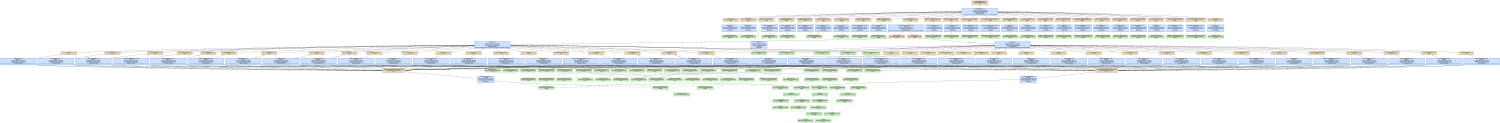 digraph DreamCatcher {
   size = "10.000000,8.500000";
   concentrate = false;

   node [ shape = box, style = filled, color = "0.3 0.5 0.6", fillcolor = "0.3 0.2 0.9", fontname = "Monaco", fontsize = "9" ];
   n00001 [ label = "Release/DreamCatcher.app\n1fcf1aed775b368f0cd5bf24de082191\nMissing", color = "0.1 0.5 0.5", fillcolor = "0.1 0.2 0.9", peripheries = 3 ];
   n00002 [ label = "Contents/Info.plist\nc8097ae70e8dcc18cbabd965fe4af13e\nMissing", color = "0.1 0.5 0.5", fillcolor = "0.1 0.2 0.9" ];
   n00003 [ label = "DreamCatcher.build/Info.plist\n000000004470a344000000000000084d\nUpToDate" ];
   n00004 [ label = "Contents/PkgInfo\n1898711c08ea311fb9b554847e3a1a85\nMissing", color = "0.1 0.5 0.5", fillcolor = "0.1 0.2 0.9" ];
   n00005 [ label = "DreamCatcher.build/PkgInfo\n000000004470a3440000000000000008\nUpToDate" ];
   n00006 [ label = "Frameworks/AGRegex.framework\n171a45c9c15b287200cb28f7203f492d\nMissing", color = "0.1 0.5 0.5", fillcolor = "0.1 0.2 0.9" ];
   n00007 [ label = "DreamCatcher/AGRegex.framework[C]\n000000004375f11a00000000000000cc\nUpToDate" ];
   n00008 [ label = "English.lproj/MainMenu.nib\n26cc57f82ded7cca96f7ee790ce9d1d8\nMissing", color = "0.1 0.5 0.5", fillcolor = "0.1 0.2 0.9" ];
   n00009 [ label = "English.lproj/MainMenu.nib\n0000000043753cf80000000000000110\nUpToDate" ];
   n00010 [ label = "English.lproj/MyDocument.nib\nfaa8be9ebf49491e504dc2f5aa4f4d22\nMissing", color = "0.1 0.5 0.5", fillcolor = "0.1 0.2 0.9" ];
   n00011 [ label = "English.lproj/MyDocument.nib\n000000004308dd3f00000000000000cc\nUpToDate" ];
   n00012 [ label = "Resources/DreamCatcher.icns\n000000004308dd3e000000000000c2e4\nMissing", color = "0.1 0.5 0.5", fillcolor = "0.1 0.2 0.9" ];
   n00013 [ label = "DreamCatcher/DreamCatcher.icns\n000000004308dd3e000000000000c2e4\nUpToDate" ];
   n00014 [ label = "Resources/Credits.rtf\nbaaf8c137d96ff2e877dcd16c449e84e\nMissing", color = "0.1 0.5 0.5", fillcolor = "0.1 0.2 0.9" ];
   n00015 [ label = "DreamCatcher/Credits.rtf\n0000000043782c640000000000000187\nUpToDate" ];
   n00016 [ label = "Resources/DreamCatcher-Info.plist\n9a695a4586c6a251fb4a70a35ba59a80\nMissing", color = "0.1 0.5 0.5", fillcolor = "0.1 0.2 0.9" ];
   n00017 [ label = "DreamCatcher/DreamCatcher-Info.plist\n0000000044451ab5000000000000084d\nUpToDate" ];
   n00018 [ label = "English.lproj/Preferences.nib\n02b0cefbde687ec8fdce5df68cc43b8c\nMissing", color = "0.1 0.5 0.5", fillcolor = "0.1 0.2 0.9" ];
   n00019 [ label = "English.lproj/Preferences.nib\n00000000444873850000000000000110\nUpToDate" ];
   n00020 [ label = "ppc/MyDocument.o\n69d2977a4129f390bec770e290915349\nMissing", color = "0.1 0.5 0.5", fillcolor = "0.1 0.2 0.9" ];
   n00021 [ label = "Headers/AppKit.h\n000000004385bc150000000000001504\nUpToDate" ];
   n00022 [ label = "AppKit-ausahgauywlhbgcqekinalaiwwdd/AppKit.h.gch\n9d212daf88ebf1522377d479e9d5f62d\nMissing", color = "0.1 0.5 0.5", fillcolor = "0.1 0.2 0.9", peripheries = 3 ];
   n00023 [ label = "DreamCatcher/MyDocument.m\n00000000437539a20000000000007376\nUpToDate" ];
   n00024 [ label = "i386/MyDocument.o\n25a5b710b7bc48fbf38a244c84deb81e\nMissing", color = "0.1 0.5 0.5", fillcolor = "0.1 0.2 0.9" ];
   n00025 [ label = "AppKit-aqewydexorohcadavxupqzzvfews/AppKit.h.gch\n41f7ab6525cb5a28a404517ac83f670c\nMissing", color = "0.1 0.5 0.5", fillcolor = "0.1 0.2 0.9", peripheries = 3 ];
   n00026 [ label = "ppc/GUIMain.o\ndd79fa3ed39f18194fbcac1e5daba449\nMissing", color = "0.1 0.5 0.5", fillcolor = "0.1 0.2 0.9" ];
   n00027 [ label = "DreamCatcher/GUIMain.m\n0000000043e795f20000000000000078\nUpToDate" ];
   n00028 [ label = "i386/GUIMain.o\nfb8219e8f231a7dde3bca3c27d72b636\nMissing", color = "0.1 0.5 0.5", fillcolor = "0.1 0.2 0.9" ];
   n00029 [ label = "ppc/Page.o\n63a4b24d779cc7864440a760d3c81275\nMissing", color = "0.1 0.5 0.5", fillcolor = "0.1 0.2 0.9" ];
   n00030 [ label = "DreamCatcher/Page.m\n000000004308dd4100000000000001b5\nUpToDate" ];
   n00031 [ label = "i386/Page.o\n70e66a5a21efdc2bb07b2b4e28df729c\nMissing", color = "0.1 0.5 0.5", fillcolor = "0.1 0.2 0.9" ];
   n00032 [ label = "ppc/Spider.o\n0bbbf4c27b8386bec93d7175a0b8199f\nMissing", color = "0.1 0.5 0.5", fillcolor = "0.1 0.2 0.9" ];
   n00033 [ label = "DreamCatcher/Spider.m\n000000004470a15500000000000024ab\nUpToDate" ];
   n00034 [ label = "i386/Spider.o\ndd3943b2180d464a39d93ace637db90d\nMissing", color = "0.1 0.5 0.5", fillcolor = "0.1 0.2 0.9" ];
   n00035 [ label = "ppc/ConditionVariable.o\n93a6d2c1d1368985bcdb0eac62d2437f\nMissing", color = "0.1 0.5 0.5", fillcolor = "0.1 0.2 0.9" ];
   n00036 [ label = "DreamCatcher/ConditionVariable.m\n000000004470a11e0000000000000928\nUpToDate" ];
   n00037 [ label = "i386/ConditionVariable.o\n4af634f441c89df4d123e9bddbe09cef\nMissing", color = "0.1 0.5 0.5", fillcolor = "0.1 0.2 0.9" ];
   n00038 [ label = "ppc/Response.o\n1af30f0cd6406610e46403504225e01e\nMissing", color = "0.1 0.5 0.5", fillcolor = "0.1 0.2 0.9" ];
   n00039 [ label = "DreamCatcher/Response.m\n000000004308dd410000000000000118\nUpToDate" ];
   n00040 [ label = "i386/Response.o\n4bd59181034920d51169a4dd3184e224\nMissing", color = "0.1 0.5 0.5", fillcolor = "0.1 0.2 0.9" ];
   n00041 [ label = "ppc/ErrorResponse.o\nf2d295f26e956578372c90ec652e3c93\nMissing", color = "0.1 0.5 0.5", fillcolor = "0.1 0.2 0.9" ];
   n00042 [ label = "DreamCatcher/ErrorResponse.m\n000000004308dd3f00000000000001a8\nUpToDate" ];
   n00043 [ label = "i386/ErrorResponse.o\n78a772160d5fb767c5e531bf3988571b\nMissing", color = "0.1 0.5 0.5", fillcolor = "0.1 0.2 0.9" ];
   n00044 [ label = "ppc/FoundationWebClient.o\nbc7dee47df0cd4330ae1f79227608477\nMissing", color = "0.1 0.5 0.5", fillcolor = "0.1 0.2 0.9" ];
   n00045 [ label = "DreamCatcher/FoundationWebClient.m\n00000000444874320000000000003f9d\nUpToDate" ];
   n00046 [ label = "i386/FoundationWebClient.o\n9f8e1822a287fde78387ef9a35458def\nMissing", color = "0.1 0.5 0.5", fillcolor = "0.1 0.2 0.9" ];
   n00047 [ label = "ppc/UnknownTypeResponse.o\nd25191468f0384395c7193e4e1dabffa\nMissing", color = "0.1 0.5 0.5", fillcolor = "0.1 0.2 0.9" ];
   n00048 [ label = "DreamCatcher/UnknownTypeResponse.m\n000000004308dd4200000000000001f8\nUpToDate" ];
   n00049 [ label = "i386/UnknownTypeResponse.o\n5f76b71d17e8bb45d66e1fd68510b7d3\nMissing", color = "0.1 0.5 0.5", fillcolor = "0.1 0.2 0.9" ];
   n00050 [ label = "ppc/RobotsTxt.o\nff3bdc3cba28a601fc8864d538d8de55\nMissing", color = "0.1 0.5 0.5", fillcolor = "0.1 0.2 0.9" ];
   n00051 [ label = "DreamCatcher/RobotsTxt.m\n000000004339705100000000000013c2\nUpToDate" ];
   n00052 [ label = "i386/RobotsTxt.o\n5749b90acfa360383e60562d760b118e\nMissing", color = "0.1 0.5 0.5", fillcolor = "0.1 0.2 0.9" ];
   n00053 [ label = "ppc/DCProperties.o\nca30d320480f2230dafa1987ecf78ac7\nMissing", color = "0.1 0.5 0.5", fillcolor = "0.1 0.2 0.9" ];
   n00054 [ label = "DreamCatcher/DCProperties.m\n00000000444870c00000000000000436\nUpToDate" ];
   n00055 [ label = "i386/DCProperties.o\nfc37010971caa2b02be6a26f188f964a\nMissing", color = "0.1 0.5 0.5", fillcolor = "0.1 0.2 0.9" ];
   n00056 [ label = "ppc/Spellchecker.o\n6185ec45bdeeb967745f98de0a01e2f2\nMissing", color = "0.1 0.5 0.5", fillcolor = "0.1 0.2 0.9" ];
   n00057 [ label = "DreamCatcher/Spellchecker.m\n0000000043150dc40000000000001419\nUpToDate" ];
   n00058 [ label = "i386/Spellchecker.o\n06d774b5bfe836cb6b95964d4bdb2f7d\nMissing", color = "0.1 0.5 0.5", fillcolor = "0.1 0.2 0.9" ];
   n00059 [ label = "ppc/PreferencesController.o\n779cd6b56cecba1db572b521709c2aa9\nMissing", color = "0.1 0.5 0.5", fillcolor = "0.1 0.2 0.9" ];
   n00060 [ label = "DreamCatcher/PreferencesController.m\n000000004448745200000000000014df\nUpToDate" ];
   n00061 [ label = "i386/PreferencesController.o\nad38d4b9b953e4c7b73d51619839c0ea\nMissing", color = "0.1 0.5 0.5", fillcolor = "0.1 0.2 0.9" ];
   n00062 [ label = "ppc/DCTableView.o\n30a0b91602e8f134a5c3c95944d44124\nMissing", color = "0.1 0.5 0.5", fillcolor = "0.1 0.2 0.9" ];
   n00063 [ label = "DreamCatcher/DCTableView.m\n000000004308dd3e00000000000004ea\nUpToDate" ];
   n00064 [ label = "i386/DCTableView.o\ndc0bc2734b4a1f18a393e56ba45df362\nMissing", color = "0.1 0.5 0.5", fillcolor = "0.1 0.2 0.9" ];
   n00065 [ label = "ppc/EntityReference.o\na6efab6cc8b0deae5e5c7872fe8c51b7\nMissing", color = "0.1 0.5 0.5", fillcolor = "0.1 0.2 0.9" ];
   n00066 [ label = "DreamCatcher/EntityReference.m\n000000004308dd3f00000000000055cb\nUpToDate" ];
   n00067 [ label = "i386/EntityReference.o\n7518cb09a2d3080da08184a15281ad06\nMissing", color = "0.1 0.5 0.5", fillcolor = "0.1 0.2 0.9" ];
   n00068 [ label = "ppc/DCUtil.o\n5aa3bb2ca0430099d5afd92a8fee5b4c\nMissing", color = "0.1 0.5 0.5", fillcolor = "0.1 0.2 0.9" ];
   n00069 [ label = "DreamCatcher/DCUtil.m\n0000000043274f77000000000000033e\nUpToDate" ];
   n00070 [ label = "i386/DCUtil.o\n9c525eb127fb25e3ee9fd84d9227f554\nMissing", color = "0.1 0.5 0.5", fillcolor = "0.1 0.2 0.9" ];
   n00071 [ label = "ppc/DSFileTypeDrag.o\n084880a1da9eca6515315144d3cf3d82\nMissing", color = "0.1 0.5 0.5", fillcolor = "0.1 0.2 0.9" ];
   n00072 [ label = "DreamCatcher/DSFileTypeDrag.m\n00000000437538490000000000000ca8\nUpToDate" ];
   n00073 [ label = "i386/DSFileTypeDrag.o\nf9cfd2cff2cf7ad267d065454d7115ac\nMissing", color = "0.1 0.5 0.5", fillcolor = "0.1 0.2 0.9" ];
   n00074 [ label = "ppc/DSFolderDrag.o\nc37c52e07086d72dec6f0d6e8f87394f\nMissing", color = "0.1 0.5 0.5", fillcolor = "0.1 0.2 0.9" ];
   n00075 [ label = "DreamCatcher/DSFolderDrag.m\n00000000437538490000000000001e88\nUpToDate" ];
   n00076 [ label = "i386/DSFolderDrag.o\n5066621dc4b1c4e2de67ddbfcf487fa8\nMissing", color = "0.1 0.5 0.5", fillcolor = "0.1 0.2 0.9" ];
   n00077 [ label = "ppc/NSAppleScript+HandlerCalls.o\n02dce9d6fb7c4c4711e4c251f001e0d5\nMissing", color = "0.1 0.5 0.5", fillcolor = "0.1 0.2 0.9" ];
   n00078 [ label = "DreamCatcher/NSAppleScript+HandlerCalls.m\n0000000043752305000000000000078f\nUpToDate" ];
   n00079 [ label = "i386/NSAppleScript+HandlerCalls.o\n03880ee74cd62e9007ee400024b98d13\nMissing", color = "0.1 0.5 0.5", fillcolor = "0.1 0.2 0.9" ];
   n00080 [ label = "ppc/TidyHTMLParser.o\n56904f0e67e5d3bf4184ad4693c08754\nMissing", color = "0.1 0.5 0.5", fillcolor = "0.1 0.2 0.9" ];
   n00081 [ label = "DreamCatcher/TidyHTMLParser.m\n000000004470a2c20000000000000cfa\nUpToDate" ];
   n00082 [ label = "i386/TidyHTMLParser.o\n31e9d035a63a43c8cbea46af20f8c264\nMissing", color = "0.1 0.5 0.5", fillcolor = "0.1 0.2 0.9" ];
   n00083 [ label = "ppc/DreamCatcher\nddec45ed0a5233734962ee3892fd232d\nMissing", color = "0.1 0.5 0.5", fillcolor = "0.1 0.2 0.9" ];
   n00084 [ label = "Frameworks/WebKit.framework[C]\n00000000436acc7f00000000000000ee\nUpToDate" ];
   n00085 [ label = "Frameworks/CoreFoundation.framework[C]\n0000000042a51d7900000000000000cc\nUpToDate" ];
   n00086 [ label = "Frameworks/Quartz.framework[C]\n0000000042a51d8700000000000000ee\nUpToDate" ];
   n00087 [ label = "Frameworks/Cocoa.framework[C]\n0000000042a51d7b00000000000000cc\nUpToDate" ];
   n00088 [ label = "i386/DreamCatcher\n9954968cd827f1efcdd54dc200e4ff3b\nMissing", color = "0.1 0.5 0.5", fillcolor = "0.1 0.2 0.9" ];
   n00089 [ label = "MacOS/DreamCatcher\n77aca3cffed45deeeac215687d0833f4\nMissing", color = "0.1 0.5 0.5", fillcolor = "0.1 0.2 0.9" ];
   n00090 [ label = "DreamCatcher Help/correctingerrors.html\n08d1858319114cc2892e281d95c08744\nMissing", color = "0.1 0.5 0.5", fillcolor = "0.1 0.2 0.9" ];
   n00091 [ label = "DreamCatcher Help/correctingerrors.html\n0000000043782b1a00000000000011d9\nUpToDate" ];
   n00092 [ label = "DreamCatcher Help/Dictionaries.html\n51d3d52bbe39e4d706ab1fc955575a2d\nMissing", color = "0.1 0.5 0.5", fillcolor = "0.1 0.2 0.9" ];
   n00093 [ label = "DreamCatcher Help/Dictionaries.html\n000000004378224f00000000000009bf\nUpToDate" ];
   n00094 [ label = "DreamCatcher Help/DreamCatcher Help idx\n28fcbf10d67ec5a0b345829c2d563509\nMissing", color = "0.1 0.5 0.5", fillcolor = "0.1 0.2 0.9" ];
   n00095 [ label = "DreamCatcher Help/DreamCatcher Help idx\n000000004378224f0000000000003000\nUpToDate" ];
   n00096 [ label = "DreamCatcher Help/DreamCatcher Help.helpindex\nd3b3b646f1ef130f687456acc82483b5\nMissing", color = "0.1 0.5 0.5", fillcolor = "0.1 0.2 0.9" ];
   n00097 [ label = "DreamCatcher Help/DreamCatcher Help.helpindex\n000000004378224f00000000000039aa\nUpToDate" ];
   n00098 [ label = "DreamCatcher Help/empty.html\n5ca473c8ecc0a881acc5921ea541e788\nMissing", color = "0.1 0.5 0.5", fillcolor = "0.1 0.2 0.9" ];
   n00099 [ label = "DreamCatcher Help/empty.html\n000000004378224f0000000000000000\nUpToDate" ];
   n00100 [ label = "DreamCatcher Help/help.css\n22abe03744d4281816646b12f9b3117c\nMissing", color = "0.1 0.5 0.5", fillcolor = "0.1 0.2 0.9" ];
   n00101 [ label = "DreamCatcher Help/help.css\n000000004378224f00000000000009a6\nUpToDate" ];
   n00102 [ label = "DreamCatcher Help/ignoringerrors.html\nf7f27780e026ab67e94afe211ea03645\nMissing", color = "0.1 0.5 0.5", fillcolor = "0.1 0.2 0.9" ];
   n00103 [ label = "DreamCatcher Help/ignoringerrors.html\n0000000043782581000000000000061e\nUpToDate" ];
   n00104 [ label = "DreamCatcher Help/Introduction.html\n58125d73e663416548277aaf3e9120f2\nMissing", color = "0.1 0.5 0.5", fillcolor = "0.1 0.2 0.9" ];
   n00105 [ label = "DreamCatcher Help/Introduction.html\n00000000437824740000000000000733\nUpToDate" ];
   n00106 [ label = "DreamCatcher Help/modifyingthedictionary.html\n3d58483832d4d3d1f5f2c507cb2c9647\nMissing", color = "0.1 0.5 0.5", fillcolor = "0.1 0.2 0.9" ];
   n00107 [ label = "DreamCatcher Help/modifyingthedictionary.html\n00000000437829310000000000000544\nUpToDate" ];
   n00108 [ label = "DreamCatcher Help/preferences.html\nab8a22cdb13291e30ec164ea32726120\nMissing", color = "0.1 0.5 0.5", fillcolor = "0.1 0.2 0.9" ];
   n00109 [ label = "DreamCatcher Help/preferences.html\n0000000043782a470000000000000ecb\nUpToDate" ];
   n00110 [ label = "DreamCatcher Help/Reference.html\n052dc2a69007c827e748375e8ae8bfc5\nMissing", color = "0.1 0.5 0.5", fillcolor = "0.1 0.2 0.9" ];
   n00111 [ label = "DreamCatcher Help/Reference.html\n0000000043c1fcb40000000000000c43\nUpToDate" ];
   n00112 [ label = "DreamCatcher Help/spellchecking.html\n466e1c3e630b2339158544d88f75887d\nMissing", color = "0.1 0.5 0.5", fillcolor = "0.1 0.2 0.9" ];
   n00113 [ label = "DreamCatcher Help/spellchecking.html\n00000000437827520000000000000d84\nUpToDate" ];
   n00114 [ label = "DreamCatcher Help/top.html\ndc14eb2d1c8c45d1617b1385a5c32e58\nMissing", color = "0.1 0.5 0.5", fillcolor = "0.1 0.2 0.9" ];
   n00115 [ label = "DreamCatcher Help/top.html\n00000000437823670000000000000473\nUpToDate" ];
   n00116 [ label = "DreamCatcher Help/usingdreamcatcher.html\n9a54961a28cc54e4d8abfecb05b24fee\nMissing", color = "0.1 0.5 0.5", fillcolor = "0.1 0.2 0.9" ];
   n00117 [ label = "DreamCatcher Help/usingdreamcatcher.html\n0000000043782251000000000000031b\nUpToDate" ];
   n00118 [ label = "DreamCatcher Help/usingdreamcatcherframe.html\n231916cea1d2a48443b15c400dc7aba0\nMissing", color = "0.1 0.5 0.5", fillcolor = "0.1 0.2 0.9" ];
   n00119 [ label = "DreamCatcher Help/usingdreamcatcherframe.html\n00000000437825cb000000000000022f\nUpToDate" ];
   n00120 [ label = "HelpImages/Icon.png\nd0ce7a5b20e887120676da91faac857f\nMissing", color = "0.1 0.5 0.5", fillcolor = "0.1 0.2 0.9" ];
   n00121 [ label = "HelpImages/Icon.png\n00000000437822510000000000006591\nUpToDate" ];
   n00122 [ label = "DreamCatcher/MyDocument.h\n00000000437504440000000000000609\nUpToDate" ];
   n00123 [ label = "DreamCatcher/Spider.h\n000000004308dd41000000000000060a\nUpToDate" ];
   n00124 [ label = "DreamCatcher/Spellchecker.h\n000000004308dd410000000000000356\nUpToDate" ];
   n00125 [ label = "DreamCatcher/Page.h\n000000004308dd4100000000000000c6\nUpToDate" ];
   n00126 [ label = "DreamCatcher/DCProperties.h\n000000004308dd3e000000000000010d\nUpToDate" ];
   n00127 [ label = "DreamCatcher/PreferencesController.h\n00000000444872350000000000000274\nUpToDate" ];
   n00128 [ label = "DreamCatcher/NSAppleScript+HandlerCalls.h\n00000000437501f90000000000000284\nUpToDate" ];
   n00129 [ label = "DreamCatcher/ConditionVariable.h\n000000004308dd3e00000000000004fa\nUpToDate" ];
   n00130 [ label = "DreamCatcher/Response.h\n0000000043e7955b0000000000000089\nUpToDate" ];
   n00131 [ label = "DreamCatcher/FoundationWebClient.h\n0000000044450f2e000000000000049c\nUpToDate" ];
   n00132 [ label = "DreamCatcher/RobotsTxt.h\n000000004308dd410000000000000298\nUpToDate" ];
   n00133 [ label = "libkern/OSAtomic.h\n0000000042a51e3a0000000000001a14\nUpToDate" ];
   n00134 [ label = "include/pthread.h\n0000000042a51e3b00000000000038d4\nUpToDate" ];
   n00135 [ label = "DreamCatcher/ErrorResponse.h\n000000004308dd3f000000000000015a\nUpToDate" ];
   n00136 [ label = "Headers/AGRegex.h\n000000004375f11a0000000000003113\nUpToDate" ];
   n00137 [ label = "DreamCatcher/UnknownTypeResponse.h\n000000004308dd42000000000000016d\nUpToDate" ];
   n00138 [ label = "DreamCatcher/EntityReference.h\n000000004308dd3f0000000000000089\nUpToDate" ];
   n00139 [ label = "DreamCatcher/DCUtil.h\n0000000043274bdf0000000000000112\nUpToDate" ];
   n00140 [ label = "DreamCatcher/TidyHTMLParser.h\n0000000044450dd800000000000001be\nUpToDate" ];
   n00141 [ label = "DreamCatcher/DSFileTypeDrag.h\n0000000043753849000000000000039b\nUpToDate" ];
   n00142 [ label = "DreamCatcher/DCTableView.h\n000000004308dd3e000000000000008f\nUpToDate" ];
   n00143 [ label = "DreamCatcher/ProgressListener.h\n0000000043e795d40000000000000092\nUpToDate" ];
   n00144 [ label = "DreamCatcher/WebClient.h\n000000004308dd420000000000000264\nUpToDate" ];
   n00145 [ label = "include/_types.h\n0000000042a51e38000000000000063a\nUpToDate" ];
   n00146 [ label = "include/pthread_impl.h\n0000000042a51e3b0000000000000639\nUpToDate" ];
   n00147 [ label = "include/sched.h\n0000000042a51e3c000000000000055e\nUpToDate" ];
   n00148 [ label = "include/time.h\n0000000042a51e3c00000000000016dc\nUpToDate" ];
   n00149 [ label = "sys/cdefs.h\n0000000042a51e3c0000000000003314\nUpToDate" ];
   n00150 [ label = "sys/_types.h\n0000000042a51e3c0000000000001f2d\nUpToDate" ];
   n00151 [ label = "machine/_types.h\n0000000042a51e3a00000000000004b5\nUpToDate" ];
   n00152 [ label = "ppc/_types.h\n0000000042a51e3b000000000000100c\nUpToDate" ];
   n00153 [ label = "i386/_types.h\n0000000042a51e3a000000000000100f\nUpToDate" ];
   n00154 [ label = "machine/_limits.h\n0000000042a51e3a00000000000004b5\nUpToDate" ];
   n00155 [ label = "xlocale/_time.h\n0000000042a51e3c000000000000053a\nUpToDate" ];
   n00156 [ label = "ppc/_limits.h\n0000000042a51e3b000000000000042a\nUpToDate" ];
   n00157 [ label = "i386/_limits.h\n0000000042a51e3a000000000000042d\nUpToDate" ];
   n00158 [ label = "include/stddef.h\n0000000042c4ae8d0000000000003193\nUpToDate" ];
   n00159 [ label = "include/stdint.h\n0000000042a51e3a0000000000001a59\nUpToDate" ];
   n00160 [ label = "include/stdbool.h\n0000000042a51e3d0000000000000640\nUpToDate" ];
   n00161 [ label = "DreamCatcher/DSFolderDrag.h\n00000000437538490000000000000358\nUpToDate" ];

   node [ shape = box, style = "filled,bold", color = "0.7 0.5 0.7", fillcolor = "0.7 0.2 1.0", fontname = "Monaco", fontsize = "9" ];
   c00001 [ label = "PBXCp Info.plist <wt:0>\nwaitCount: 0\n000000004470a344000000000000084d\n^ c8097ae74afd6f5ccbabd965fe4af973\n= c8097ae70e8dcc18cbabd965fe4af13e\nNeedsToRun\n1 output is missing", color = "0.6 0.5 0.7", fillcolor = "0.6 0.2 1.0" ];
   c00002 [ label = "PBXCp PkgInfo <wt:0>\nwaitCount: 0\n00000000000000000000000000000000\n^ 1898711c08ea311fb9b554847e3a1a85\n= 1898711c08ea311fb9b554847e3a1a85\nNeedsToRun\n1 output is missing", color = "0.6 0.5 0.7", fillcolor = "0.6 0.2 1.0" ];
   c00003 [ label = "PBXCp AGRegex.framework <wt:2>\nwaitCount: 0\n000000004375f11a00000000000000cc\n^ 171a45c9822ed96800cb28f7203f49e1\n= 171a45c9c15b287200cb28f7203f492d\nNeedsToRun\n1 output is missing", color = "0.6 0.5 0.7", fillcolor = "0.6 0.2 1.0" ];
   c00004 [ label = "CpResource MainMenu.nib <wt:4>\nwaitCount: 0\n00000000000000000000000000000000\n^ 26cc57f82ded7cca96f7ee790ce9d1d8\n= 26cc57f82ded7cca96f7ee790ce9d1d8\nNeedsToRun\n1 output is missing", color = "0.6 0.5 0.7", fillcolor = "0.6 0.2 1.0" ];
   c00005 [ label = "CpResource MyDocument.nib <wt:4>\nwaitCount: 0\n00000000000000000000000000000000\n^ faa8be9ebf49491e504dc2f5aa4f4d22\n= faa8be9ebf49491e504dc2f5aa4f4d22\nNeedsToRun\n1 output is missing", color = "0.6 0.5 0.7", fillcolor = "0.6 0.2 1.0" ];
   c00006 [ label = "CpResource DreamCatcher.icns <wt:4>\nwaitCount: 0\n00000000000000000000000000000000\n^ 3342f4ffe83388f4a54d23670f837a72\n= 3342f4ffe83388f4a54d23670f837a72\nNeedsToRun\n1 output is missing", color = "0.6 0.5 0.7", fillcolor = "0.6 0.2 1.0" ];
   c00007 [ label = "CpResource Credits.rtf <wt:4>\nwaitCount: 0\n00000000000000000000000000000000\n^ baaf8c137d96ff2e877dcd16c449e84e\n= baaf8c137d96ff2e877dcd16c449e84e\nNeedsToRun\n1 output is missing", color = "0.6 0.5 0.7", fillcolor = "0.6 0.2 1.0" ];
   c00008 [ label = "CpResource DreamCatcher-Info.plist <wt:4>\nwaitCount: 0\n00000000000000000000000000000000\n^ 9a695a4586c6a251fb4a70a35ba59a80\n= 9a695a4586c6a251fb4a70a35ba59a80\nNeedsToRun\n1 output is missing", color = "0.6 0.5 0.7", fillcolor = "0.6 0.2 1.0" ];
   c00009 [ label = "CpResource Preferences.nib <wt:4>\nwaitCount: 0\n00000000000000000000000000000000\n^ 02b0cefbde687ec8fdce5df68cc43b8c\n= 02b0cefbde687ec8fdce5df68cc43b8c\nNeedsToRun\n1 output is missing", color = "0.6 0.5 0.7", fillcolor = "0.6 0.2 1.0" ];
   c00010 [ label = "CompileC MyDocument.o <wt:6>\nwaitCount: 1\n9d212daf8f39f71e2377d479e9d585d8\n^ f4f3bad5ce10048e9db0a49b7944d691\n= 69d2977a4129f390bec770e290915349\nIndirectlyNeedsToRun\nNeeds to run because at least one of the inputs to the command are scheduled to be updated.", color = "0.6 0.5 0.7", fillcolor = "0.6 0.2 1.0" ];
   c00011 [ label = "ProcessPCH AppKit.h.gch <wt:5>\nwaitCount: 0\n000000004385bc150000000000001504\n^ 9d212dafcb6e4d472377d479e9d5e329\n= 9d212daf88ebf1522377d479e9d5f62d\nNeedsToRun\n1 output is missing", color = "0.6 0.5 0.7", fillcolor = "0.6 0.2 1.0" ];
   c00012 [ label = "CompileC MyDocument.o <wt:6>\nwaitCount: 1\n41f7ab6522195c64a404517ac83f14f9\n^ 64521c7595a5149f578e75364ce1ace7\n= 25a5b710b7bc48fbf38a244c84deb81e\nIndirectlyNeedsToRun\nNeeds to run because at least one of the inputs to the command are scheduled to be updated.", color = "0.6 0.5 0.7", fillcolor = "0.6 0.2 1.0" ];
   c00013 [ label = "ProcessPCH AppKit.h.gch <wt:5>\nwaitCount: 0\n000000004385bc150000000000001504\n^ 41f7ab65664ee63da404517ac83f7208\n= 41f7ab6525cb5a28a404517ac83f670c\nNeedsToRun\n1 output is missing", color = "0.6 0.5 0.7", fillcolor = "0.6 0.2 1.0" ];
   c00014 [ label = "CompileC GUIMain.o <wt:6>\nwaitCount: 1\n9d212dafcb0c64a02377d479e9d5f655\n^ 4058d79118937cb96ccb7867b47e521c\n= dd79fa3ed39f18194fbcac1e5daba449\nIndirectlyNeedsToRun\nNeeds to run because at least one of the inputs to the command are scheduled to be updated.", color = "0.6 0.5 0.7", fillcolor = "0.6 0.2 1.0" ];
   c00015 [ label = "CompileC GUIMain.o <wt:6>\nwaitCount: 1\n41f7ab65662ccfdaa404517ac83f6774\n^ ba75b28d941d680747b8f2b8b54dd142\n= fb8219e8f231a7dde3bca3c27d72b636\nIndirectlyNeedsToRun\nNeeds to run because at least one of the inputs to the command are scheduled to be updated.", color = "0.6 0.5 0.7", fillcolor = "0.6 0.2 1.0" ];
   c00016 [ label = "CompileC Page.o <wt:6>\nwaitCount: 1\n9d212dafcb0c64092377d479e9d5f7d7\n^ fe859fe2bc90a38f673773193a1de5a2\n= 63a4b24d779cc7864440a760d3c81275\nIndirectlyNeedsToRun\nNeeds to run because at least one of the inputs to the command are scheduled to be updated.", color = "0.6 0.5 0.7", fillcolor = "0.6 0.2 1.0" ];
   c00017 [ label = "CompileC Page.o <wt:6>\nwaitCount: 1\n41f7ab65662ccf73a404517ac83f66f6\n^ 3111c13f47c31358147f7a34e0e0146a\n= 70e66a5a21efdc2bb07b2b4e28df729c\nIndirectlyNeedsToRun\nNeeds to run because at least one of the inputs to the command are scheduled to be updated.", color = "0.6 0.5 0.7", fillcolor = "0.6 0.2 1.0" ];
   c00018 [ label = "CompileC Spider.o <wt:6>\nwaitCount: 1\n9d212daf8850a70b2377d479e9d5fb2e\n^ 969ad96df3d321b5ea4aa50c496de2b1\n= 0bbbf4c27b8386bec93d7175a0b8199f\nIndirectlyNeedsToRun\nNeeds to run because at least one of the inputs to the command are scheduled to be updated.", color = "0.6 0.5 0.7", fillcolor = "0.6 0.2 1.0" ];
   c00019 [ label = "CompileC Spider.o <wt:6>\nwaitCount: 1\n41f7ab6525700c71a404517ac83f6a0f\n^ 9ccee8d73d7d4a3b9ddd6bb4ab42d302\n= dd3943b2180d464a39d93ace637db90d\nIndirectlyNeedsToRun\nNeeds to run because at least one of the inputs to the command are scheduled to be updated.", color = "0.6 0.5 0.7", fillcolor = "0.6 0.2 1.0" ];
   c00020 [ label = "CompileC ConditionVariable.o <wt:6>\nwaitCount: 1\n9d212daf8ff23dc52377d479e9d5d7fa\n^ 0e87ff6e5ec4b4409facdad58b079485\n= 93a6d2c1d1368985bcdb0eac62d2437f\nIndirectlyNeedsToRun\nNeeds to run because at least one of the inputs to the command are scheduled to be updated.", color = "0.6 0.5 0.7", fillcolor = "0.6 0.2 1.0" ];
   c00021 [ label = "CompileC ConditionVariable.o <wt:6>\nwaitCount: 1\n41f7ab6522d296bfa404517ac83f46db\n^ 0b019f91631a0b4b7527b8c713dfda34\n= 4af634f441c89df4d123e9bddbe09cef\nIndirectlyNeedsToRun\nNeeds to run because at least one of the inputs to the command are scheduled to be updated.", color = "0.6 0.5 0.7", fillcolor = "0.6 0.2 1.0" ];
   c00022 [ label = "CompileC Response.o <wt:6>\nwaitCount: 1\n9d212daf8804b9482377d479e9d5f7bc\n^ 87d222a35e44df58c713d729abf017a2\n= 1af30f0cd6406610e46403504225e01e\nIndirectlyNeedsToRun\nNeeds to run because at least one of the inputs to the command are scheduled to be updated.", color = "0.6 0.5 0.7", fillcolor = "0.6 0.2 1.0" ];
   c00023 [ label = "CompileC Response.o <wt:6>\nwaitCount: 1\n41f7ab6525241232a404517ac83f669d\n^ 0a223ae4266d32e7b56df5a7f9bb84b9\n= 4bd59181034920d51169a4dd3184e224\nIndirectlyNeedsToRun\nNeeds to run because at least one of the inputs to the command are scheduled to be updated.", color = "0.6 0.5 0.7", fillcolor = "0.6 0.2 1.0" ];
   c00024 [ label = "CompileC ErrorResponse.o <wt:6>\nwaitCount: 1\n9d212dafcb0c64092377d479e9d5f656\n^ 6ff3b85da5990171145b44958cfbcac5\n= f2d295f26e956578372c90ec652e3c93\nIndirectlyNeedsToRun\nNeeds to run because at least one of the inputs to the command are scheduled to be updated.", color = "0.6 0.5 0.7", fillcolor = "0.6 0.2 1.0" ];
   c00025 [ label = "CompileC ErrorResponse.o <wt:6>\nwaitCount: 1\n41f7ab65662ccf73a404517ac83f6777\n^ 3950d9736b73781461e160c5f1b7306c\n= 78a772160d5fb767c5e531bf3988571b\nIndirectlyNeedsToRun\nNeeds to run because at least one of the inputs to the command are scheduled to be updated.", color = "0.6 0.5 0.7", fillcolor = "0.6 0.2 1.0" ];
   c00026 [ label = "CompileC FoundationWebClient.o <wt:6>\nwaitCount: 1\n9d212daf885b7a1b2377d479e9d5f9f3\n^ 215cc3e85757ae28299623ebceb57d84\n= bc7dee47df0cd4330ae1f79227608477\nIndirectlyNeedsToRun\nNeeds to run because at least one of the inputs to the command are scheduled to be updated.", color = "0.6 0.5 0.7", fillcolor = "0.6 0.2 1.0" ];
   c00027 [ label = "CompileC FoundationWebClient.o <wt:6>\nwaitCount: 1\n41f7ab65257bd161a404517ac83f68d2\n^ de79b34787fc2c862783bee0fd7ae53d\n= 9f8e1822a287fde78387ef9a35458def\nIndirectlyNeedsToRun\nNeeds to run because at least one of the inputs to the command are scheduled to be updated.", color = "0.6 0.5 0.7", fillcolor = "0.6 0.2 1.0" ];
   c00028 [ label = "CompileC UnknownTypeResponse.o <wt:6>\nwaitCount: 1\n9d212dafcb0c64092377d479e9d5f631\n^ 4f70bce9440fe0307f06479d080f49cb\n= d25191468f0384395c7193e4e1dabffa\nIndirectlyNeedsToRun\nNeeds to run because at least one of the inputs to the command are scheduled to be updated.", color = "0.6 0.5 0.7", fillcolor = "0.6 0.2 1.0" ];
   c00029 [ label = "CompileC UnknownTypeResponse.o <wt:6>\nwaitCount: 1\n41f7ab65662ccf73a404517ac83f6710\n^ 1e811c7871c47436726a4eac4d2fd0c3\n= 5f76b71d17e8bb45d66e1fd68510b7d3\nIndirectlyNeedsToRun\nNeeds to run because at least one of the inputs to the command are scheduled to be updated.", color = "0.6 0.5 0.7", fillcolor = "0.6 0.2 1.0" ];
   c00030 [ label = "CompileC RobotsTxt.o <wt:6>\nwaitCount: 1\n9d212dafcb803bb92377d479e9d5d67b\n^ 621af19371a89db8dfffb0acd10d082e\n= ff3bdc3cba28a601fc8864d538d8de55\nIndirectlyNeedsToRun\nNeeds to run because at least one of the inputs to the command are scheduled to be updated.", color = "0.6 0.5 0.7", fillcolor = "0.6 0.2 1.0" ];
   c00031 [ label = "CompileC RobotsTxt.o <wt:6>\nwaitCount: 1\n41f7ab6566a090c3a404517ac83f475a\n^ 16be126fa903f0fb9a640757be3456d4\n= 5749b90acfa360383e60562d760b118e\nIndirectlyNeedsToRun\nNeeds to run because at least one of the inputs to the command are scheduled to be updated.", color = "0.6 0.5 0.7", fillcolor = "0.6 0.2 1.0" ];
   c00032 [ label = "CompileC DCProperties.o <wt:6>\nwaitCount: 1\n9d212daf8fab5cac2377d479e9d5f316\n^ 5711fe8fc7a47e9cf98dcdfe052279d1\n= ca30d320480f2230dafa1987ecf78ac7\nIndirectlyNeedsToRun\nNeeds to run because at least one of the inputs to the command are scheduled to be updated.", color = "0.6 0.5 0.7", fillcolor = "0.6 0.2 1.0" ];
   c00033 [ label = "CompileC DCProperties.o <wt:6>\nwaitCount: 1\n41f7ab65228bf7d6a404517ac83f6237\n^ bdc0aa6c534155668fe2f315d0b0f47d\n= fc37010971caa2b02be6a26f188f964a\nIndirectlyNeedsToRun\nNeeds to run because at least one of the inputs to the command are scheduled to be updated.", color = "0.6 0.5 0.7", fillcolor = "0.6 0.2 1.0" ];
   c00034 [ label = "CompileC Spellchecker.o <wt:6>\nwaitCount: 1\n9d212daf88f621242377d479e9d5e4dc\n^ fca4c1ea3518984357284ca7e3d4062e\n= 6185ec45bdeeb967745f98de0a01e2f2\nIndirectlyNeedsToRun\nNeeds to run because at least one of the inputs to the command are scheduled to be updated.", color = "0.6 0.5 0.7", fillcolor = "0.6 0.2 1.0" ];
   c00035 [ label = "CompileC Spellchecker.o <wt:6>\nwaitCount: 1\n41f7ab6525d68a5ea404517ac83f75fd\n^ 4720dfd09a3ebc95cf91c73783e45a80\n= 06d774b5bfe836cb6b95964d4bdb2f7d\nIndirectlyNeedsToRun\nNeeds to run because at least one of the inputs to the command are scheduled to be updated.", color = "0.6 0.5 0.7", fillcolor = "0.6 0.2 1.0" ];
   c00036 [ label = "CompileC PreferencesController.o <wt:6>\nwaitCount: 1\n9d212daf88ebf74a2377d479e9d5e21e\n^ eabdfb1ae4074d57960561589949c8b7\n= 779cd6b56cecba1db572b521709c2aa9\nIndirectlyNeedsToRun\nNeeds to run because at least one of the inputs to the command are scheduled to be updated.", color = "0.6 0.5 0.7", fillcolor = "0.6 0.2 1.0" ];
   c00037 [ label = "CompileC PreferencesController.o <wt:6>\nwaitCount: 1\n41f7ab6525cb5c30a404517ac83f733f\n^ eccf7fdc9c98b8f71339001b5006b3d5\n= ad38d4b9b953e4c7b73d51619839c0ea\nIndirectlyNeedsToRun\nNeeds to run because at least one of the inputs to the command are scheduled to be updated.", color = "0.6 0.5 0.7", fillcolor = "0.6 0.2 1.0" ];
   c00038 [ label = "CompileC DCTableView.o <wt:6>\nwaitCount: 1\n9d212daf88ebf1522377d479e9d5f248\n^ ad8194b98a03006686b41d20ad01b36c\n= 30a0b91602e8f134a5c3c95944d44124\nIndirectlyNeedsToRun\nNeeds to run because at least one of the inputs to the command are scheduled to be updated.", color = "0.6 0.5 0.7", fillcolor = "0.6 0.2 1.0" ];
   c00039 [ label = "CompileC DCTableView.o <wt:6>\nwaitCount: 1\n41f7ab6525cb5a28a404517ac83f6369\n^ 9dfc69166e8145300797b4116c62900b\n= dc0bc2734b4a1f18a393e56ba45df362\nIndirectlyNeedsToRun\nNeeds to run because at least one of the inputs to the command are scheduled to be updated.", color = "0.6 0.5 0.7", fillcolor = "0.6 0.2 1.0" ];
   c00040 [ label = "CompileC EntityReference.o <wt:6>\nwaitCount: 1\n9d212daf88ebf1522377d479e9d5a36f\n^ 3bce86c3405b2ffc7d2bac0b1759f2d8\n= a6efab6cc8b0deae5e5c7872fe8c51b7\nIndirectlyNeedsToRun\nNeeds to run because at least one of the inputs to the command are scheduled to be updated.", color = "0.6 0.5 0.7", fillcolor = "0.6 0.2 1.0" ];
   c00041 [ label = "CompileC EntityReference.o <wt:6>\nwaitCount: 1\n41f7ab6525cb5a28a404517ac83f324e\n^ 34ef606c871852250485d5db9abe9f48\n= 7518cb09a2d3080da08184a15281ad06\nIndirectlyNeedsToRun\nNeeds to run because at least one of the inputs to the command are scheduled to be updated.", color = "0.6 0.5 0.7", fillcolor = "0.6 0.2 1.0" ];
   c00042 [ label = "CompileC DCUtil.o <wt:6>\nwaitCount: 1\n9d212dafcbe328c42377d479e9d5f50c\n^ c78296836ba0285df6d80d53663bae40\n= 5aa3bb2ca0430099d5afd92a8fee5b4c\nIndirectlyNeedsToRun\nNeeds to run because at least one of the inputs to the command are scheduled to be updated.", color = "0.6 0.5 0.7", fillcolor = "0.6 0.2 1.0" ];
   c00043 [ label = "CompileC DCUtil.o <wt:6>\nwaitCount: 1\n41f7ab6566c383bea404517ac83f642d\n^ dda5f5d44138a65d4a9b89375a189179\n= 9c525eb127fb25e3ee9fd84d9227f554\nIndirectlyNeedsToRun\nNeeds to run because at least one of the inputs to the command are scheduled to be updated.", color = "0.6 0.5 0.7", fillcolor = "0.6 0.2 1.0" ];
   c00044 [ label = "CompileC DSFileTypeDrag.o <wt:6>\nwaitCount: 1\n9d212dafcb9ec91b2377d479e9d5fa46\n^ 9569ad0e1100037e3646853d3a1ac7c4\n= 084880a1da9eca6515315144d3cf3d82\nIndirectlyNeedsToRun\nNeeds to run because at least one of the inputs to the command are scheduled to be updated.", color = "0.6 0.5 0.7", fillcolor = "0.6 0.2 1.0" ];
   c00045 [ label = "CompileC DSFileTypeDrag.o <wt:6>\nwaitCount: 1\n41f7ab6566be6261a404517ac83f6b67\n^ b83879aa947118b3c3d4343f854e7ecb\n= f9cfd2cff2cf7ad267d065454d7115ac\nIndirectlyNeedsToRun\nNeeds to run because at least one of the inputs to the command are scheduled to be updated.", color = "0.6 0.5 0.7", fillcolor = "0.6 0.2 1.0" ];
   c00046 [ label = "CompileC DSFolderDrag.o <wt:6>\nwaitCount: 1\n9d212daf88ebf1522377d479e9d5ebfd\n^ 5e5d7f4ff86d267fcf18d9176652d2b2\n= c37c52e07086d72dec6f0d6e8f87394f\nIndirectlyNeedsToRun\nNeeds to run because at least one of the inputs to the command are scheduled to be updated.", color = "0.6 0.5 0.7", fillcolor = "0.6 0.2 1.0" ];
   c00047 [ label = "CompileC DSFolderDrag.o <wt:6>\nwaitCount: 1\n41f7ab6525cb5a28a404517ac83f7adc\n^ 1191c978e17a9eca7a638cc507770574\n= 5066621dc4b1c4e2de67ddbfcf487fa8\nIndirectlyNeedsToRun\nNeeds to run because at least one of the inputs to the command are scheduled to be updated.", color = "0.6 0.5 0.7", fillcolor = "0.6 0.2 1.0" ];
   c00048 [ label = "CompileC NSAppleScript+HandlerCalls.o <wt:6>\nwaitCount: 1\n9d212daf88ebd3ae2377d479e9d5f326\n^ 9ffdc47973979fe93293162819d413f3\n= 02dce9d6fb7c4c4711e4c251f001e0d5\nIndirectlyNeedsToRun\nNeeds to run because at least one of the inputs to the command are scheduled to be updated.", color = "0.6 0.5 0.7", fillcolor = "0.6 0.2 1.0" ];
   c00049 [ label = "CompileC NSAppleScript+HandlerCalls.o <wt:6>\nwaitCount: 1\n41f7ab6525cb78d4a404517ac83f6207\n^ 427fa582691d5644a3ea117aec86ef14\n= 03880ee74cd62e9007ee400024b98d13\nIndirectlyNeedsToRun\nNeeds to run because at least one of the inputs to the command are scheduled to be updated.", color = "0.6 0.5 0.7", fillcolor = "0.6 0.2 1.0" ];
   c00050 [ label = "CompileC TidyHTMLParser.o <wt:6>\nwaitCount: 1\n9d212dafcc7419002377d479e9d5fcd3\n^ cbb162a1ab91cabf62f3793f7a157b87\n= 56904f0e67e5d3bf4184ad4693c08754\nIndirectlyNeedsToRun\nNeeds to run because at least one of the inputs to the command are scheduled to be updated.", color = "0.6 0.5 0.7", fillcolor = "0.6 0.2 1.0" ];
   c00051 [ label = "CompileC TidyHTMLParser.o <wt:6>\nwaitCount: 1\n41f7ab656154b27aa404517ac83f6df2\n^ 701e7b50c76ef1b26fee17d5e8c7af96\n= 31e9d035a63a43c8cbea46af20f8c264\nIndirectlyNeedsToRun\nNeeds to run because at least one of the inputs to the command are scheduled to be updated.", color = "0.6 0.5 0.7", fillcolor = "0.6 0.2 1.0" ];
   c00052 [ label = "Ld DreamCatcher <wt:6>\nwaitCount: 20\nb999f4d69a407a4e2554f81e99a4ec03\n^ 6475b13b9012493d6c3616260b59cf2e\n= ddec45ed0a5233734962ee3892fd232d\nIndirectlyNeedsToRun\nNeeds to run because at least one of the inputs to the command are scheduled to be updated.", color = "0.6 0.5 0.7", fillcolor = "0.6 0.2 1.0" ];
   c00053 [ label = "Ld DreamCatcher <wt:6>\nwaitCount: 20\n649cde886e46e85998c22e218e523089\n^ fdc84804b66119b6551763e38eb6cfb2\n= 9954968cd827f1efcdd54dc200e4ff3b\nIndirectlyNeedsToRun\nNeeds to run because at least one of the inputs to the command are scheduled to be updated.", color = "0.6 0.5 0.7", fillcolor = "0.6 0.2 1.0" ];
   c00054 [ label = "CreateUniversalBinary DreamCatcher <wt:6>\nwaitCount: 2\n44b8d361d275c29c84b7a3fa9219dc16\n^ 331470ae2ca19f726e75b692ef11efe2\n= 77aca3cffed45deeeac215687d0833f4\nIndirectlyNeedsToRun\nNeeds to run because at least one of the inputs to the command are scheduled to be updated.", color = "0.6 0.5 0.7", fillcolor = "0.6 0.2 1.0" ];
   c00055 [ label = "PBXCp correctingerrors.html <wt:10>\nwaitCount: 0\n0000000043782b1a00000000000011d9\n^ 08d185835a6967d8892e281d95c0969d\n= 08d1858319114cc2892e281d95c08744\nNeedsToRun\n1 output is missing", color = "0.6 0.5 0.7", fillcolor = "0.6 0.2 1.0" ];
   c00056 [ label = "PBXCp Dictionaries.html <wt:10>\nwaitCount: 0\n000000004378224f00000000000009bf\n^ 51d3d52bfd41c69806ab1fc955575392\n= 51d3d52bbe39e4d706ab1fc955575a2d\nNeedsToRun\n1 output is missing", color = "0.6 0.5 0.7", fillcolor = "0.6 0.2 1.0" ];
   c00057 [ label = "PBXCp \"DreamCatcher Help idx\" <wt:10>\nwaitCount: 0\n000000004378224f0000000000003000\n^ 28fcbf109506e7efb345829c2d560509\n= 28fcbf10d67ec5a0b345829c2d563509\nNeedsToRun\n1 output is missing", color = "0.6 0.5 0.7", fillcolor = "0.6 0.2 1.0" ];
   c00058 [ label = "PBXCp \"DreamCatcher Help.helpindex\" <wt:10>\nwaitCount: 0\n000000004378224f00000000000039aa\n^ d3b3b646b2973140687456acc824ba1f\n= d3b3b646f1ef130f687456acc82483b5\nNeedsToRun\n1 output is missing", color = "0.6 0.5 0.7", fillcolor = "0.6 0.2 1.0" ];
   c00059 [ label = "PBXCp empty.html <wt:10>\nwaitCount: 0\n000000004378224f0000000000000000\n^ 5ca473c8afb88aceacc5921ea541e788\n= 5ca473c8ecc0a881acc5921ea541e788\nNeedsToRun\n1 output is missing", color = "0.6 0.5 0.7", fillcolor = "0.6 0.2 1.0" ];
   c00060 [ label = "PBXCp help.css <wt:10>\nwaitCount: 0\n000000004378224f00000000000009a6\n^ 22abe03707ac0a5716646b12f9b318da\n= 22abe03744d4281816646b12f9b3117c\nNeedsToRun\n1 output is missing", color = "0.6 0.5 0.7", fillcolor = "0.6 0.2 1.0" ];
   c00061 [ label = "PBXCp ignoringerrors.html <wt:10>\nwaitCount: 0\n0000000043782581000000000000061e\n^ f7f27780a35e8ee6e94afe211ea0305b\n= f7f27780e026ab67e94afe211ea03645\nNeedsToRun\n1 output is missing", color = "0.6 0.5 0.7", fillcolor = "0.6 0.2 1.0" ];
   c00062 [ label = "PBXCp Introduction.html <wt:10>\nwaitCount: 0\n00000000437824740000000000000733\n^ 58125d73a51b651148277aaf3e9127c1\n= 58125d73e663416548277aaf3e9120f2\nNeedsToRun\n1 output is missing", color = "0.6 0.5 0.7", fillcolor = "0.6 0.2 1.0" ];
   c00063 [ label = "PBXCp modifyingthedictionary.html <wt:10>\nwaitCount: 0\n00000000437829310000000000000544\n^ 3d58483871acfae0f5f2c507cb2c9303\n= 3d58483832d4d3d1f5f2c507cb2c9647\nNeedsToRun\n1 output is missing", color = "0.6 0.5 0.7", fillcolor = "0.6 0.2 1.0" ];
   c00064 [ label = "PBXCp preferences.html <wt:10>\nwaitCount: 0\n0000000043782a470000000000000ecb\n^ ab8a22cdf24abba40ec164ea32726feb\n= ab8a22cdb13291e30ec164ea32726120\nNeedsToRun\n1 output is missing", color = "0.6 0.5 0.7", fillcolor = "0.6 0.2 1.0" ];
   c00065 [ label = "PBXCp Reference.html <wt:10>\nwaitCount: 0\n0000000043c1fcb40000000000000c43\n^ 052dc2a6d3c63493e748375e8ae8b386\n= 052dc2a69007c827e748375e8ae8bfc5\nNeedsToRun\n1 output is missing", color = "0.6 0.5 0.7", fillcolor = "0.6 0.2 1.0" ];
   c00066 [ label = "PBXCp spellchecking.html <wt:10>\nwaitCount: 0\n00000000437827520000000000000d84\n^ 466e1c3e2073046b158544d88f7585f9\n= 466e1c3e630b2339158544d88f75887d\nNeedsToRun\n1 output is missing", color = "0.6 0.5 0.7", fillcolor = "0.6 0.2 1.0" ];
   c00067 [ label = "PBXCp top.html <wt:10>\nwaitCount: 0\n00000000437823670000000000000473\n^ dc14eb2d5ff466b6617b1385a5c32a2b\n= dc14eb2d1c8c45d1617b1385a5c32e58\nNeedsToRun\n1 output is missing", color = "0.6 0.5 0.7", fillcolor = "0.6 0.2 1.0" ];
   c00068 [ label = "PBXCp usingdreamcatcher.html <wt:10>\nwaitCount: 0\n0000000043782251000000000000031b\n^ 9a54961a6bb476b5d8abfecb05b24cf5\n= 9a54961a28cc54e4d8abfecb05b24fee\nNeedsToRun\n1 output is missing", color = "0.6 0.5 0.7", fillcolor = "0.6 0.2 1.0" ];
   c00069 [ label = "PBXCp usingdreamcatcherframe.html <wt:10>\nwaitCount: 0\n00000000437825cb000000000000022f\n^ 231916cee2aa814f43b15c400dc7a98f\n= 231916cea1d2a48443b15c400dc7aba0\nNeedsToRun\n1 output is missing", color = "0.6 0.5 0.7", fillcolor = "0.6 0.2 1.0" ];
   c00070 [ label = "PBXCp Icon.png <wt:12>\nwaitCount: 0\n00000000437822510000000000006591\n^ d0ce7a5b6390a5430676da91faace0ee\n= d0ce7a5b20e887120676da91faac857f\nNeedsToRun\n1 output is missing", color = "0.6 0.5 0.7", fillcolor = "0.6 0.2 1.0" ];
   c00071 [ label = "PBXCp DreamCatcher.icns <wt:14>\nwaitCount: 0\n000000004308dd3e000000000000c2e4\n^ 3342f4ffe83388f4a54d23670f837a72\n= 3342f4ffab3b55caa54d23670f83b896\nNeedsToRun\n1 output is missing", color = "0.6 0.5 0.7", fillcolor = "0.6 0.2 1.0" ];
   c00072 [ label = "Touch DreamCatcher.app <wt:15>\nwaitCount: 29\n5d91590b650c115665c55b239a3640fa\n^ 425e43e6125727d96910e407443e616b\n= 1fcf1aed775b368f0cd5bf24de082191\nIndirectlyNeedsToRun\nNeeds to run because at least one of the inputs to the command are scheduled to be updated.", color = "0.6 0.5 0.7", fillcolor = "0.6 0.2 1.0" ];

   edge [ style = solid, color = black, arrowhead = none, arrowtail = normal ];
   n00001 -> { c00072 };
   n00002 -> { c00001 };
   n00004 -> { c00002 };
   n00006 -> { c00003 };
   n00008 -> { c00004 };
   n00010 -> { c00005 };
   n00012 -> { c00006 c00071 };
   n00014 -> { c00007 };
   n00016 -> { c00008 };
   n00018 -> { c00009 };
   n00020 -> { c00010 };
   n00022 -> { c00011 };
   n00024 -> { c00012 };
   n00025 -> { c00013 };
   n00026 -> { c00014 };
   n00028 -> { c00015 };
   n00029 -> { c00016 };
   n00031 -> { c00017 };
   n00032 -> { c00018 };
   n00034 -> { c00019 };
   n00035 -> { c00020 };
   n00037 -> { c00021 };
   n00038 -> { c00022 };
   n00040 -> { c00023 };
   n00041 -> { c00024 };
   n00043 -> { c00025 };
   n00044 -> { c00026 };
   n00046 -> { c00027 };
   n00047 -> { c00028 };
   n00049 -> { c00029 };
   n00050 -> { c00030 };
   n00052 -> { c00031 };
   n00053 -> { c00032 };
   n00055 -> { c00033 };
   n00056 -> { c00034 };
   n00058 -> { c00035 };
   n00059 -> { c00036 };
   n00061 -> { c00037 };
   n00062 -> { c00038 };
   n00064 -> { c00039 };
   n00065 -> { c00040 };
   n00067 -> { c00041 };
   n00068 -> { c00042 };
   n00070 -> { c00043 };
   n00071 -> { c00044 };
   n00073 -> { c00045 };
   n00074 -> { c00046 };
   n00076 -> { c00047 };
   n00077 -> { c00048 };
   n00079 -> { c00049 };
   n00080 -> { c00050 };
   n00082 -> { c00051 };
   n00083 -> { c00052 };
   n00088 -> { c00053 };
   n00089 -> { c00054 };
   n00090 -> { c00055 };
   n00092 -> { c00056 };
   n00094 -> { c00057 };
   n00096 -> { c00058 };
   n00098 -> { c00059 };
   n00100 -> { c00060 };
   n00102 -> { c00061 };
   n00104 -> { c00062 };
   n00106 -> { c00063 };
   n00108 -> { c00064 };
   n00110 -> { c00065 };
   n00112 -> { c00066 };
   n00114 -> { c00067 };
   n00116 -> { c00068 };
   n00118 -> { c00069 };
   n00120 -> { c00070 };
   c00001 -> { n00003 };
   c00002 -> { n00005 n00005 };
   c00003 -> { n00007 };
   c00004 -> { n00009 n00009 };
   c00005 -> { n00011 n00011 };
   c00006 -> { n00013 n00013 };
   c00007 -> { n00015 n00015 };
   c00008 -> { n00017 n00017 };
   c00009 -> { n00019 n00019 };
   c00010 -> { n00022 n00023 };
   c00011 -> { n00021 };
   c00012 -> { n00025 n00023 };
   c00013 -> { n00021 };
   c00014 -> { n00022 n00027 };
   c00015 -> { n00025 n00027 };
   c00016 -> { n00022 n00030 };
   c00017 -> { n00025 n00030 };
   c00018 -> { n00022 n00033 };
   c00019 -> { n00025 n00033 };
   c00020 -> { n00022 n00036 };
   c00021 -> { n00025 n00036 };
   c00022 -> { n00022 n00039 };
   c00023 -> { n00025 n00039 };
   c00024 -> { n00022 n00042 };
   c00025 -> { n00025 n00042 };
   c00026 -> { n00022 n00045 };
   c00027 -> { n00025 n00045 };
   c00028 -> { n00022 n00048 };
   c00029 -> { n00025 n00048 };
   c00030 -> { n00022 n00051 };
   c00031 -> { n00025 n00051 };
   c00032 -> { n00022 n00054 };
   c00033 -> { n00025 n00054 };
   c00034 -> { n00022 n00057 };
   c00035 -> { n00025 n00057 };
   c00036 -> { n00022 n00060 };
   c00037 -> { n00025 n00060 };
   c00038 -> { n00022 n00063 };
   c00039 -> { n00025 n00063 };
   c00040 -> { n00022 n00066 };
   c00041 -> { n00025 n00066 };
   c00042 -> { n00022 n00069 };
   c00043 -> { n00025 n00069 };
   c00044 -> { n00022 n00072 };
   c00045 -> { n00025 n00072 };
   c00046 -> { n00022 n00075 };
   c00047 -> { n00025 n00075 };
   c00048 -> { n00022 n00078 };
   c00049 -> { n00025 n00078 };
   c00050 -> { n00022 n00081 };
   c00051 -> { n00025 n00081 };
   c00052 -> { n00020 n00026 n00029 n00032 n00035 n00038 n00041 n00044 n00047 n00050 n00053 n00056 n00059 n00062 n00065 n00068 n00071 n00074 n00077 n00080 n00084 n00085 n00086 n00087 n00007 };
   c00053 -> { n00024 n00028 n00031 n00034 n00037 n00040 n00043 n00046 n00049 n00052 n00055 n00058 n00061 n00064 n00067 n00070 n00073 n00076 n00079 n00082 n00084 n00085 n00086 n00087 n00007 };
   c00054 -> { n00083 n00088 };
   c00055 -> { n00091 };
   c00056 -> { n00093 };
   c00057 -> { n00095 };
   c00058 -> { n00097 };
   c00059 -> { n00099 };
   c00060 -> { n00101 };
   c00061 -> { n00103 };
   c00062 -> { n00105 };
   c00063 -> { n00107 };
   c00064 -> { n00109 };
   c00065 -> { n00111 };
   c00066 -> { n00113 };
   c00067 -> { n00115 };
   c00068 -> { n00117 };
   c00069 -> { n00119 };
   c00070 -> { n00121 };
   c00071 -> { n00013 };
   c00072 -> { n00002 n00004 n00006 n00008 n00010 n00012 n00014 n00016 n00018 n00089 n00090 n00092 n00094 n00096 n00098 n00100 n00102 n00104 n00106 n00108 n00110 n00112 n00114 n00116 n00118 n00120 n00012 };

   edge [ style = solid, color = gray60, arrowhead = none, arrowtail = normal ];
   n00023 -> { n00122 n00123 n00124 n00125 n00126 n00127 n00128 };
   n00030 -> { n00125 };
   n00033 -> { n00123 n00129 n00130 n00125 n00131 n00132 n00126 n00133 n00134 };
   n00036 -> { n00129 n00133 n00134 };
   n00039 -> { n00130 };
   n00042 -> { n00135 };
   n00045 -> { n00131 n00136 n00135 n00137 n00125 n00126 n00138 n00139 n00140 };
   n00048 -> { n00137 };
   n00051 -> { n00132 n00136 n00126 n00139 };
   n00054 -> { n00126 };
   n00057 -> { n00124 n00125 n00123 n00126 };
   n00060 -> { n00127 n00126 n00124 n00141 };
   n00063 -> { n00142 };
   n00066 -> { n00138 };
   n00069 -> { n00139 n00126 };
   n00072 -> { n00141 };
   n00075 -> { n00161 };
   n00078 -> { n00128 };
   n00081 -> { n00140 n00126 n00125 };
   n00122 -> { n00143 };
   n00123 -> { n00144 n00143 };
   n00125 -> { n00130 };
   n00129 -> { n00134 };
   n00131 -> { n00144 };
   n00133 -> { n00158 n00149 n00159 n00160 };
   n00134 -> { n00145 n00146 n00147 n00148 n00149 };
   n00135 -> { n00130 };
   n00137 -> { n00130 };
   n00140 -> { n00131 };
   n00141 -> { n00161 };
   n00145 -> { n00150 };
   n00147 -> { n00146 n00149 };
   n00148 -> { n00145 n00154 n00149 n00155 };
   n00150 -> { n00149 n00151 };
   n00151 -> { n00152 n00153 };
   n00154 -> { n00156 n00157 };
   n00158 -> { n00150 };
}
